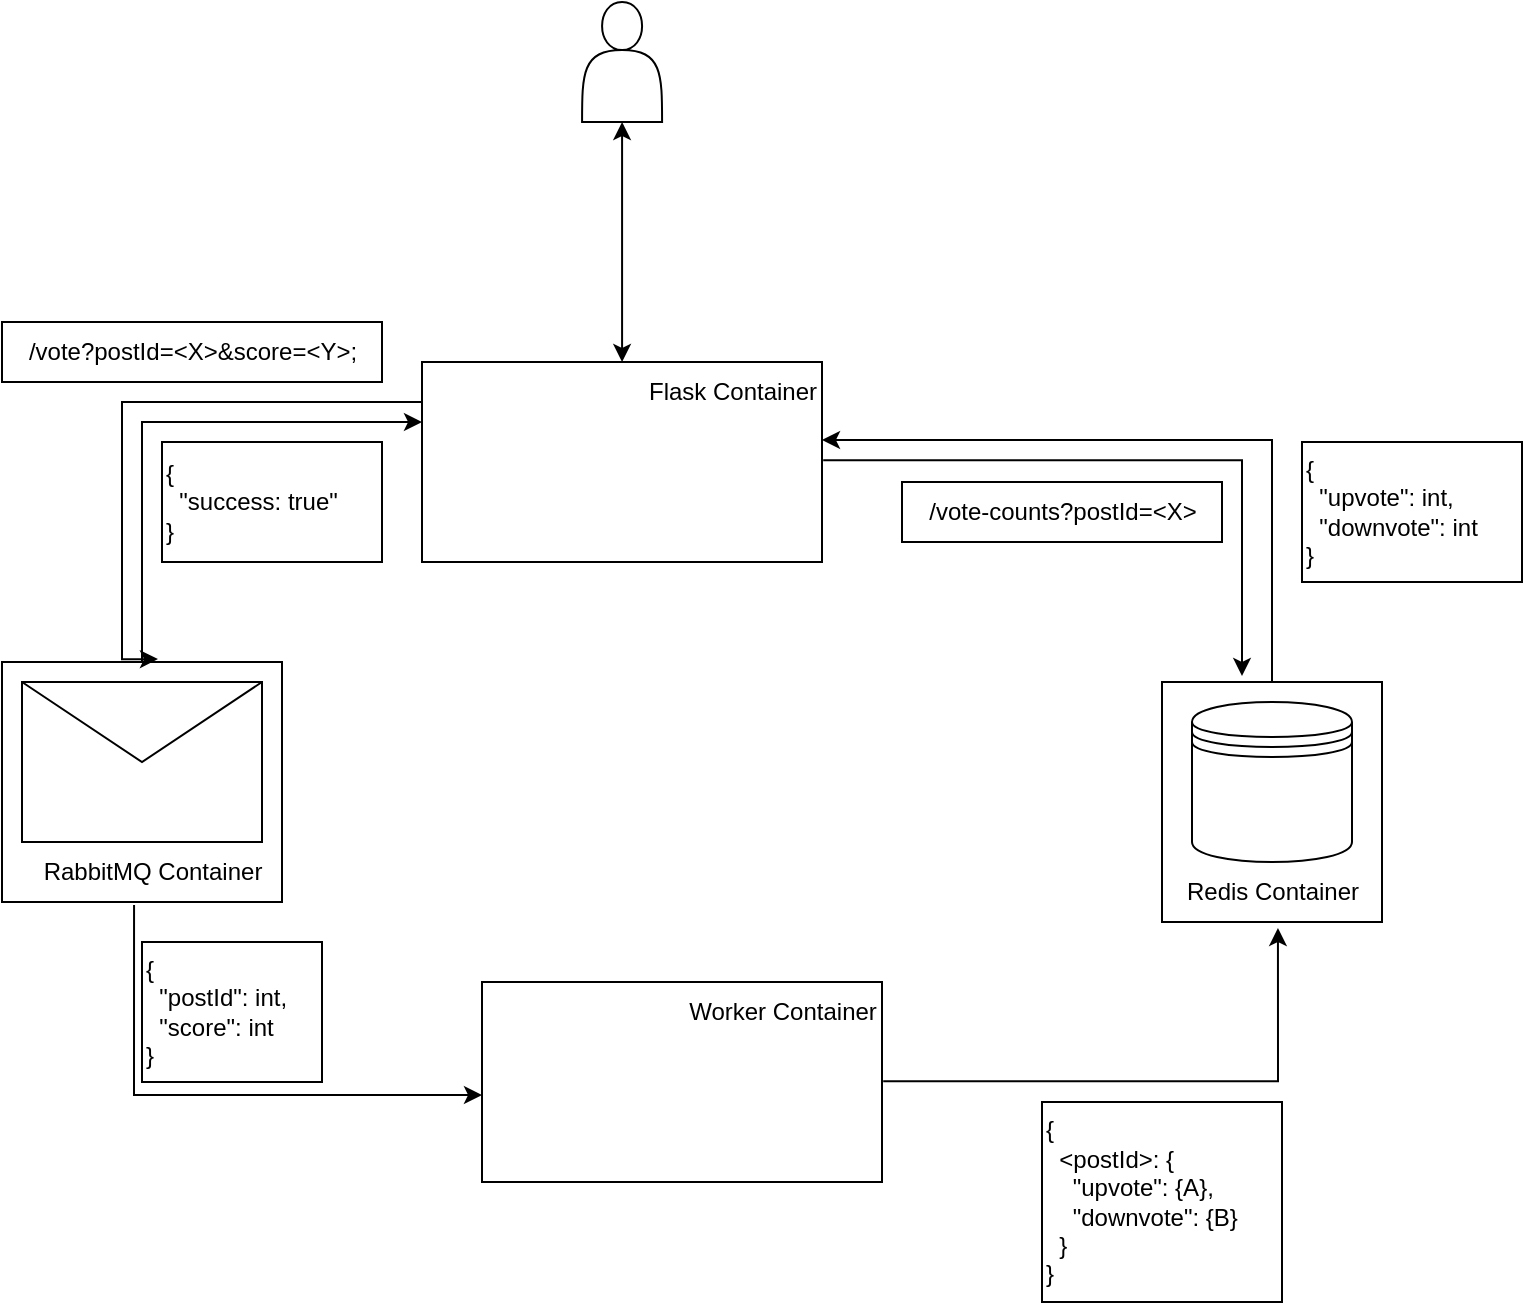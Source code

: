 <mxfile version="20.8.5" type="device"><diagram id="ydFqUoLrX9FHVvHlxuKJ" name="Page-1"><mxGraphModel dx="930" dy="940" grid="1" gridSize="10" guides="1" tooltips="1" connect="1" arrows="1" fold="1" page="1" pageScale="1" pageWidth="850" pageHeight="1100" math="0" shadow="0"><root><mxCell id="0"/><mxCell id="1" parent="0"/><mxCell id="6ImLc9smQfciNRY0SvXc-39" style="edgeStyle=orthogonalEdgeStyle;rounded=0;orthogonalLoop=1;jettySize=auto;html=1;" edge="1" parent="1" source="6ImLc9smQfciNRY0SvXc-24" target="6ImLc9smQfciNRY0SvXc-10"><mxGeometry relative="1" as="geometry"><mxPoint x="360" y="330" as="targetPoint"/><Array as="points"><mxPoint x="120" y="250"/></Array></mxGeometry></mxCell><mxCell id="6ImLc9smQfciNRY0SvXc-24" value="" style="verticalLabelPosition=bottom;verticalAlign=top;html=1;shape=mxgraph.basic.rect;fillColor2=none;strokeWidth=1;size=20;indent=5;" vertex="1" parent="1"><mxGeometry x="50" y="370" width="140" height="120" as="geometry"/></mxCell><mxCell id="6ImLc9smQfciNRY0SvXc-54" style="edgeStyle=orthogonalEdgeStyle;rounded=0;orthogonalLoop=1;jettySize=auto;html=1;strokeColor=default;startArrow=none;startFill=0;" edge="1" parent="1" source="6ImLc9smQfciNRY0SvXc-22"><mxGeometry relative="1" as="geometry"><mxPoint x="460" y="259" as="targetPoint"/><Array as="points"><mxPoint x="685" y="259"/></Array></mxGeometry></mxCell><mxCell id="6ImLc9smQfciNRY0SvXc-22" value="" style="verticalLabelPosition=bottom;verticalAlign=top;html=1;shape=mxgraph.basic.rect;fillColor2=none;strokeWidth=1;size=20;indent=5;" vertex="1" parent="1"><mxGeometry x="630" y="380" width="110" height="120" as="geometry"/></mxCell><mxCell id="6ImLc9smQfciNRY0SvXc-52" style="edgeStyle=orthogonalEdgeStyle;rounded=0;orthogonalLoop=1;jettySize=auto;html=1;entryX=0.527;entryY=1.1;entryDx=0;entryDy=0;entryPerimeter=0;strokeColor=default;startArrow=none;startFill=0;exitX=1.003;exitY=0.496;exitDx=0;exitDy=0;exitPerimeter=0;" edge="1" parent="1" source="6ImLc9smQfciNRY0SvXc-12" target="6ImLc9smQfciNRY0SvXc-23"><mxGeometry relative="1" as="geometry"><mxPoint x="580" y="580" as="sourcePoint"/></mxGeometry></mxCell><mxCell id="6ImLc9smQfciNRY0SvXc-12" value="" style="verticalLabelPosition=bottom;verticalAlign=top;html=1;shape=mxgraph.basic.rect;fillColor2=none;strokeWidth=1;size=20;indent=5;" vertex="1" parent="1"><mxGeometry x="290" y="530" width="200" height="100" as="geometry"/></mxCell><mxCell id="6ImLc9smQfciNRY0SvXc-38" style="edgeStyle=orthogonalEdgeStyle;rounded=0;orthogonalLoop=1;jettySize=auto;html=1;entryX=0.557;entryY=-0.012;entryDx=0;entryDy=0;entryPerimeter=0;" edge="1" parent="1" source="6ImLc9smQfciNRY0SvXc-10" target="6ImLc9smQfciNRY0SvXc-24"><mxGeometry relative="1" as="geometry"><Array as="points"><mxPoint x="110" y="240"/></Array></mxGeometry></mxCell><mxCell id="6ImLc9smQfciNRY0SvXc-46" style="edgeStyle=orthogonalEdgeStyle;rounded=0;orthogonalLoop=1;jettySize=auto;html=1;strokeColor=default;exitX=1.003;exitY=0.491;exitDx=0;exitDy=0;exitPerimeter=0;" edge="1" parent="1" source="6ImLc9smQfciNRY0SvXc-10"><mxGeometry relative="1" as="geometry"><mxPoint x="570" y="270" as="sourcePoint"/><mxPoint x="670" y="377" as="targetPoint"/><Array as="points"><mxPoint x="670" y="269"/></Array></mxGeometry></mxCell><mxCell id="6ImLc9smQfciNRY0SvXc-51" style="edgeStyle=orthogonalEdgeStyle;rounded=0;orthogonalLoop=1;jettySize=auto;html=1;entryX=0.5;entryY=1;entryDx=0;entryDy=0;strokeColor=default;startArrow=classic;startFill=1;" edge="1" parent="1" source="6ImLc9smQfciNRY0SvXc-10" target="6ImLc9smQfciNRY0SvXc-7"><mxGeometry relative="1" as="geometry"/></mxCell><mxCell id="6ImLc9smQfciNRY0SvXc-10" value="" style="verticalLabelPosition=bottom;verticalAlign=top;html=1;shape=mxgraph.basic.rect;fillColor2=none;strokeWidth=1;size=20;indent=5;" vertex="1" parent="1"><mxGeometry x="260" y="220" width="200" height="100" as="geometry"/></mxCell><mxCell id="6ImLc9smQfciNRY0SvXc-1" value="" style="shape=datastore;whiteSpace=wrap;html=1;" vertex="1" parent="1"><mxGeometry x="645" y="390" width="80" height="80" as="geometry"/></mxCell><mxCell id="6ImLc9smQfciNRY0SvXc-5" value="" style="shape=message;html=1;html=1;outlineConnect=0;labelPosition=center;verticalLabelPosition=bottom;align=center;verticalAlign=top;" vertex="1" parent="1"><mxGeometry x="60" y="380" width="120" height="80" as="geometry"/></mxCell><mxCell id="6ImLc9smQfciNRY0SvXc-7" value="" style="shape=actor;whiteSpace=wrap;html=1;" vertex="1" parent="1"><mxGeometry x="340.04" y="40" width="40" height="60" as="geometry"/></mxCell><mxCell id="6ImLc9smQfciNRY0SvXc-11" value="Flask Container" style="text;html=1;align=center;verticalAlign=middle;resizable=0;points=[];autosize=1;strokeColor=none;fillColor=none;" vertex="1" parent="1"><mxGeometry x="360" y="220" width="110" height="30" as="geometry"/></mxCell><mxCell id="6ImLc9smQfciNRY0SvXc-13" value="Worker Container" style="text;html=1;align=center;verticalAlign=middle;resizable=0;points=[];autosize=1;strokeColor=none;fillColor=none;" vertex="1" parent="1"><mxGeometry x="380" y="530" width="120" height="30" as="geometry"/></mxCell><mxCell id="6ImLc9smQfciNRY0SvXc-17" value="" style="shape=image;html=1;verticalAlign=top;verticalLabelPosition=bottom;labelBackgroundColor=#ffffff;imageAspect=0;aspect=fixed;image=https://cdn4.iconfinder.com/data/icons/scripting-and-programming-languages/512/Python_logo-128.png" vertex="1" parent="1"><mxGeometry x="270" y="230" width="80" height="80" as="geometry"/></mxCell><mxCell id="6ImLc9smQfciNRY0SvXc-18" value="" style="shape=image;html=1;verticalAlign=top;verticalLabelPosition=bottom;labelBackgroundColor=#ffffff;imageAspect=0;aspect=fixed;image=https://cdn4.iconfinder.com/data/icons/scripting-and-programming-languages/512/Python_logo-128.png" vertex="1" parent="1"><mxGeometry x="300" y="540" width="80" height="80" as="geometry"/></mxCell><mxCell id="6ImLc9smQfciNRY0SvXc-20" value="/vote-counts?postId=&amp;lt;X&amp;gt;" style="text;html=1;align=center;verticalAlign=middle;resizable=0;points=[];autosize=1;strokeColor=default;fillColor=default;" vertex="1" parent="1"><mxGeometry x="500" y="280" width="160" height="30" as="geometry"/></mxCell><mxCell id="6ImLc9smQfciNRY0SvXc-23" value="Redis Container" style="text;html=1;align=center;verticalAlign=middle;resizable=0;points=[];autosize=1;strokeColor=none;fillColor=none;" vertex="1" parent="1"><mxGeometry x="630" y="470" width="110" height="30" as="geometry"/></mxCell><mxCell id="6ImLc9smQfciNRY0SvXc-40" style="edgeStyle=orthogonalEdgeStyle;rounded=0;orthogonalLoop=1;jettySize=auto;html=1;entryX=0;entryY=0.565;entryDx=0;entryDy=0;entryPerimeter=0;exitX=0.431;exitY=1.05;exitDx=0;exitDy=0;exitPerimeter=0;" edge="1" parent="1" source="6ImLc9smQfciNRY0SvXc-25" target="6ImLc9smQfciNRY0SvXc-12"><mxGeometry relative="1" as="geometry"><mxPoint x="240" y="580" as="targetPoint"/><mxPoint x="140" y="520" as="sourcePoint"/><Array as="points"><mxPoint x="116" y="587"/></Array></mxGeometry></mxCell><mxCell id="6ImLc9smQfciNRY0SvXc-25" value="RabbitMQ Container" style="text;html=1;align=center;verticalAlign=middle;resizable=0;points=[];autosize=1;strokeColor=none;fillColor=none;" vertex="1" parent="1"><mxGeometry x="60" y="460" width="130" height="30" as="geometry"/></mxCell><mxCell id="6ImLc9smQfciNRY0SvXc-26" value="/vote?postId=&amp;lt;X&amp;gt;&amp;amp;score=&amp;lt;Y&amp;gt;;" style="text;html=1;align=center;verticalAlign=middle;resizable=0;points=[];autosize=1;strokeColor=default;fillColor=default;" vertex="1" parent="1"><mxGeometry x="50" y="200" width="190" height="30" as="geometry"/></mxCell><mxCell id="6ImLc9smQfciNRY0SvXc-36" value="&lt;div style=&quot;&quot;&gt;&lt;span style=&quot;background-color: initial;&quot;&gt;{&lt;/span&gt;&lt;/div&gt;&lt;div style=&quot;&quot;&gt;&lt;span style=&quot;background-color: initial;&quot;&gt;&amp;nbsp; &quot;success: true&quot;&lt;/span&gt;&lt;/div&gt;&lt;div style=&quot;&quot;&gt;&lt;span style=&quot;background-color: initial;&quot;&gt;}&lt;/span&gt;&lt;/div&gt;" style="text;html=1;align=left;verticalAlign=middle;resizable=0;points=[];autosize=1;strokeColor=default;fillColor=default;" vertex="1" parent="1"><mxGeometry x="130" y="260" width="110" height="60" as="geometry"/></mxCell><mxCell id="6ImLc9smQfciNRY0SvXc-42" value="{&lt;br&gt;&amp;nbsp; &amp;lt;postId&amp;gt;: {&lt;br&gt;&amp;nbsp; &amp;nbsp; &quot;upvote&quot;: {A},&lt;br&gt;&amp;nbsp; &amp;nbsp; &quot;downvote&quot;: {B}&lt;br&gt;&amp;nbsp; }&lt;br&gt;}" style="text;html=1;align=left;verticalAlign=middle;resizable=0;points=[];autosize=1;strokeColor=default;fillColor=default;" vertex="1" parent="1"><mxGeometry x="570" y="590" width="120" height="100" as="geometry"/></mxCell><mxCell id="6ImLc9smQfciNRY0SvXc-48" value="{&lt;br&gt;&amp;nbsp; &quot;upvote&quot;: int,&lt;br&gt;&amp;nbsp; &quot;downvote&quot;: int&lt;br&gt;}" style="text;html=1;align=left;verticalAlign=middle;resizable=0;points=[];autosize=1;strokeColor=default;fillColor=default;" vertex="1" parent="1"><mxGeometry x="700" y="260" width="110" height="70" as="geometry"/></mxCell><mxCell id="6ImLc9smQfciNRY0SvXc-53" value="{&lt;br&gt;&amp;nbsp; &quot;postId&quot;: int,&lt;br&gt;&amp;nbsp; &quot;score&quot;: int&lt;br&gt;}" style="text;html=1;align=left;verticalAlign=middle;resizable=0;points=[];autosize=1;strokeColor=default;fillColor=default;" vertex="1" parent="1"><mxGeometry x="120" y="510" width="90" height="70" as="geometry"/></mxCell></root></mxGraphModel></diagram></mxfile>
